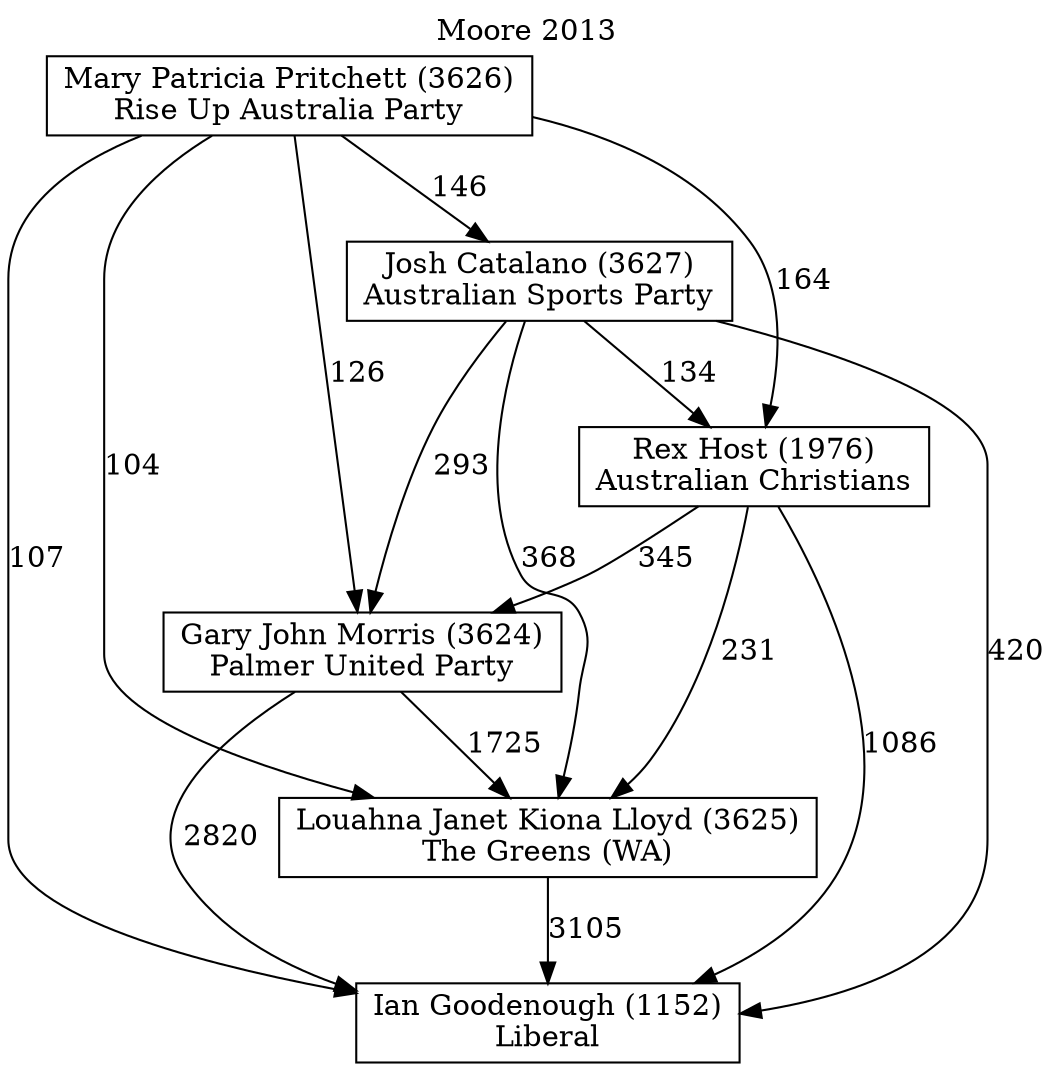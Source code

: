 // House preference flow
digraph "Ian Goodenough (1152)_Moore_2013" {
	graph [label="Moore 2013" labelloc=t mclimit=2]
	node [shape=box]
	"Ian Goodenough (1152)" [label="Ian Goodenough (1152)
Liberal"]
	"Louahna Janet Kiona Lloyd (3625)" [label="Louahna Janet Kiona Lloyd (3625)
The Greens (WA)"]
	"Gary John Morris (3624)" [label="Gary John Morris (3624)
Palmer United Party"]
	"Rex Host (1976)" [label="Rex Host (1976)
Australian Christians"]
	"Josh Catalano (3627)" [label="Josh Catalano (3627)
Australian Sports Party"]
	"Mary Patricia Pritchett (3626)" [label="Mary Patricia Pritchett (3626)
Rise Up Australia Party"]
	"Louahna Janet Kiona Lloyd (3625)" -> "Ian Goodenough (1152)" [label=3105]
	"Gary John Morris (3624)" -> "Louahna Janet Kiona Lloyd (3625)" [label=1725]
	"Rex Host (1976)" -> "Gary John Morris (3624)" [label=345]
	"Josh Catalano (3627)" -> "Rex Host (1976)" [label=134]
	"Mary Patricia Pritchett (3626)" -> "Josh Catalano (3627)" [label=146]
	"Gary John Morris (3624)" -> "Ian Goodenough (1152)" [label=2820]
	"Rex Host (1976)" -> "Ian Goodenough (1152)" [label=1086]
	"Josh Catalano (3627)" -> "Ian Goodenough (1152)" [label=420]
	"Mary Patricia Pritchett (3626)" -> "Ian Goodenough (1152)" [label=107]
	"Mary Patricia Pritchett (3626)" -> "Rex Host (1976)" [label=164]
	"Josh Catalano (3627)" -> "Gary John Morris (3624)" [label=293]
	"Mary Patricia Pritchett (3626)" -> "Gary John Morris (3624)" [label=126]
	"Rex Host (1976)" -> "Louahna Janet Kiona Lloyd (3625)" [label=231]
	"Josh Catalano (3627)" -> "Louahna Janet Kiona Lloyd (3625)" [label=368]
	"Mary Patricia Pritchett (3626)" -> "Louahna Janet Kiona Lloyd (3625)" [label=104]
}
